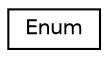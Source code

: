 digraph "Graphical Class Hierarchy"
{
 // LATEX_PDF_SIZE
  edge [fontname="Helvetica",fontsize="10",labelfontname="Helvetica",labelfontsize="10"];
  node [fontname="Helvetica",fontsize="10",shape=record];
  rankdir="LR";
  Node0 [label="Enum",height=0.2,width=0.4,color="black", fillcolor="white", style="filled",URL="$classalphatrading_1_1trading_1_1trader_1_1ibapi_1_1enum__implem_1_1Enum.html",tooltip=" "];
}
